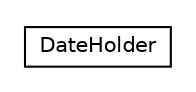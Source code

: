 #!/usr/local/bin/dot
#
# Class diagram 
# Generated by UMLGraph version 5.4 (http://www.umlgraph.org/)
#

digraph G {
	edge [fontname="Helvetica",fontsize=10,labelfontname="Helvetica",labelfontsize=10];
	node [fontname="Helvetica",fontsize=10,shape=plaintext];
	nodesep=0.25;
	ranksep=0.5;
	// hu.sch.kfc.client.util.DateHolder
	c1182 [label=<<table title="hu.sch.kfc.client.util.DateHolder" border="0" cellborder="1" cellspacing="0" cellpadding="2" port="p" href="./DateHolder.html">
		<tr><td><table border="0" cellspacing="0" cellpadding="1">
<tr><td align="center" balign="center"> DateHolder </td></tr>
		</table></td></tr>
		</table>>, URL="./DateHolder.html", fontname="Helvetica", fontcolor="black", fontsize=10.0];
}

